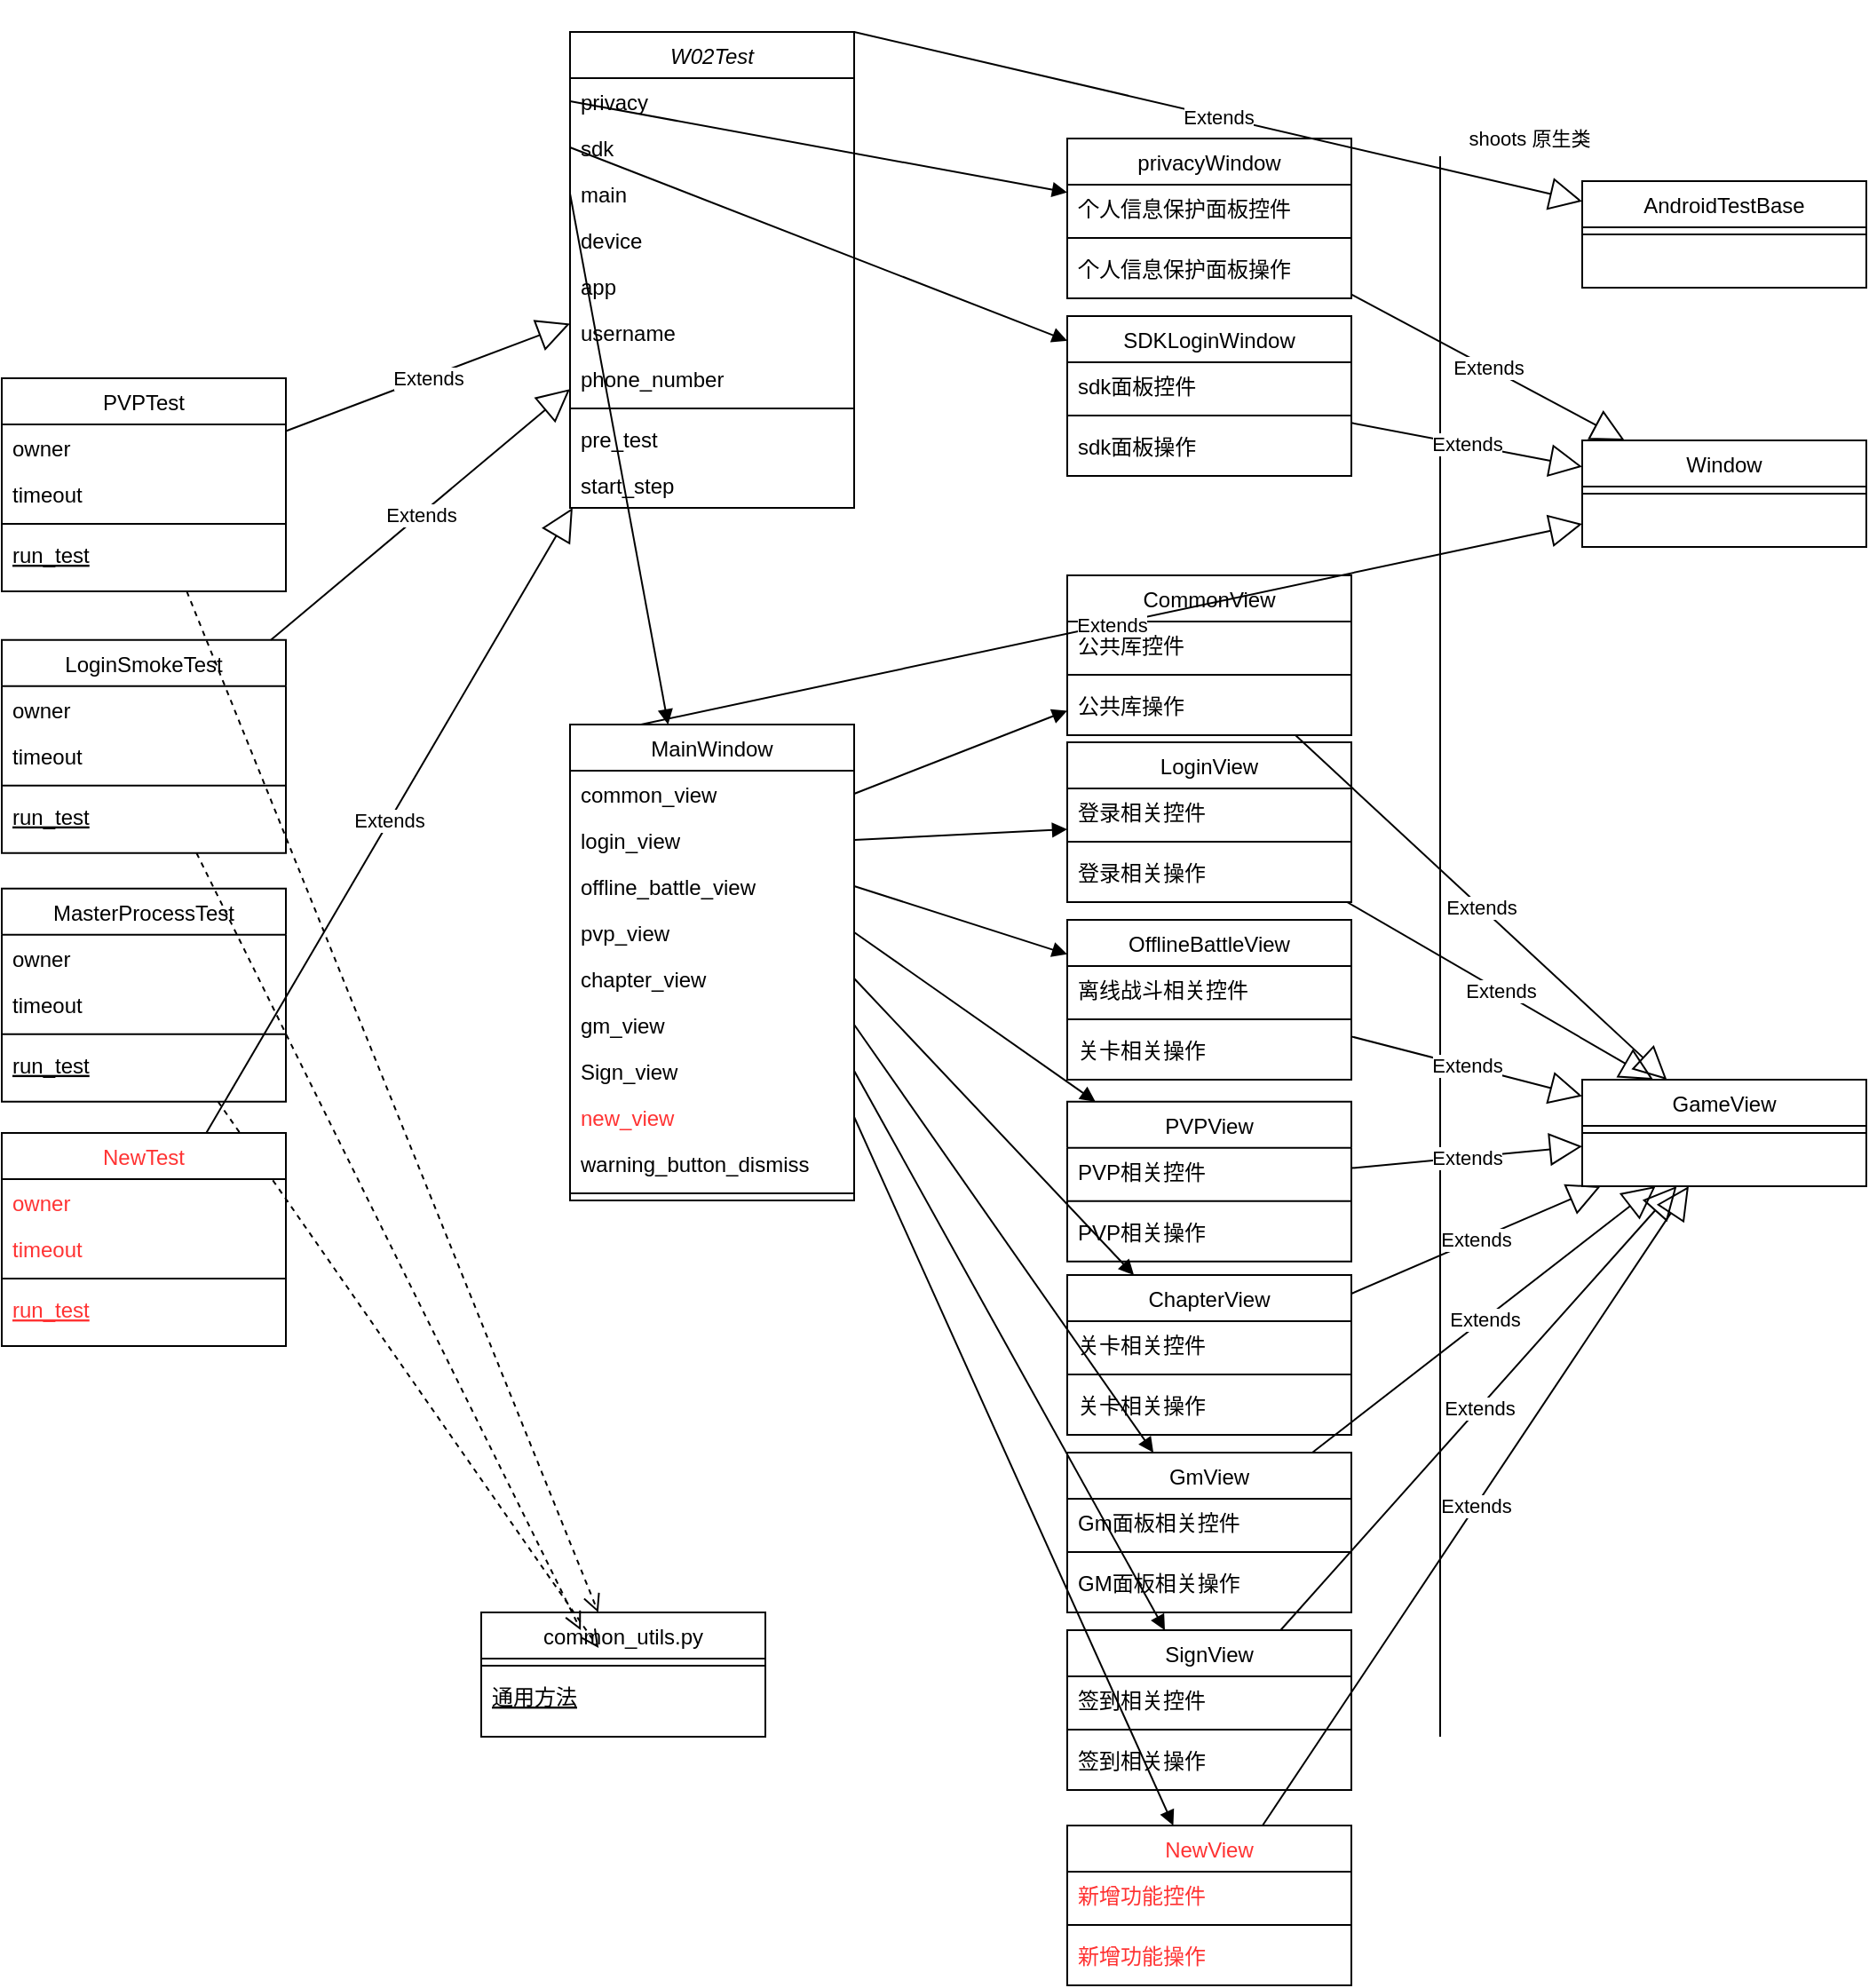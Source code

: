 <mxfile version="15.7.2" type="github">
  <diagram id="C5RBs43oDa-KdzZeNtuy" name="Page-1">
    <mxGraphModel dx="2062" dy="1154" grid="1" gridSize="10" guides="1" tooltips="1" connect="1" arrows="1" fold="1" page="1" pageScale="1" pageWidth="827" pageHeight="1169" math="0" shadow="0">
      <root>
        <mxCell id="WIyWlLk6GJQsqaUBKTNV-0" />
        <mxCell id="WIyWlLk6GJQsqaUBKTNV-1" parent="WIyWlLk6GJQsqaUBKTNV-0" />
        <mxCell id="zkfFHV4jXpPFQw0GAbJ--0" value="W02Test" style="swimlane;fontStyle=2;align=center;verticalAlign=top;childLayout=stackLayout;horizontal=1;startSize=26;horizontalStack=0;resizeParent=1;resizeLast=0;collapsible=1;marginBottom=0;rounded=0;shadow=0;strokeWidth=1;" parent="WIyWlLk6GJQsqaUBKTNV-1" vertex="1">
          <mxGeometry x="360" y="50" width="160" height="268" as="geometry">
            <mxRectangle x="230" y="140" width="160" height="26" as="alternateBounds" />
          </mxGeometry>
        </mxCell>
        <mxCell id="zkfFHV4jXpPFQw0GAbJ--1" value="privacy" style="text;align=left;verticalAlign=top;spacingLeft=4;spacingRight=4;overflow=hidden;rotatable=0;points=[[0,0.5],[1,0.5]];portConstraint=eastwest;" parent="zkfFHV4jXpPFQw0GAbJ--0" vertex="1">
          <mxGeometry y="26" width="160" height="26" as="geometry" />
        </mxCell>
        <mxCell id="zkfFHV4jXpPFQw0GAbJ--2" value="sdk" style="text;align=left;verticalAlign=top;spacingLeft=4;spacingRight=4;overflow=hidden;rotatable=0;points=[[0,0.5],[1,0.5]];portConstraint=eastwest;rounded=0;shadow=0;html=0;" parent="zkfFHV4jXpPFQw0GAbJ--0" vertex="1">
          <mxGeometry y="52" width="160" height="26" as="geometry" />
        </mxCell>
        <mxCell id="zkfFHV4jXpPFQw0GAbJ--3" value="main" style="text;align=left;verticalAlign=top;spacingLeft=4;spacingRight=4;overflow=hidden;rotatable=0;points=[[0,0.5],[1,0.5]];portConstraint=eastwest;rounded=0;shadow=0;html=0;" parent="zkfFHV4jXpPFQw0GAbJ--0" vertex="1">
          <mxGeometry y="78" width="160" height="26" as="geometry" />
        </mxCell>
        <mxCell id="FP9wu0z_1PRYk9KPwg8O-0" value="device" style="text;align=left;verticalAlign=top;spacingLeft=4;spacingRight=4;overflow=hidden;rotatable=0;points=[[0,0.5],[1,0.5]];portConstraint=eastwest;rounded=0;shadow=0;html=0;" vertex="1" parent="zkfFHV4jXpPFQw0GAbJ--0">
          <mxGeometry y="104" width="160" height="26" as="geometry" />
        </mxCell>
        <mxCell id="FP9wu0z_1PRYk9KPwg8O-1" value="app" style="text;align=left;verticalAlign=top;spacingLeft=4;spacingRight=4;overflow=hidden;rotatable=0;points=[[0,0.5],[1,0.5]];portConstraint=eastwest;rounded=0;shadow=0;html=0;" vertex="1" parent="zkfFHV4jXpPFQw0GAbJ--0">
          <mxGeometry y="130" width="160" height="26" as="geometry" />
        </mxCell>
        <mxCell id="FP9wu0z_1PRYk9KPwg8O-2" value="username" style="text;align=left;verticalAlign=top;spacingLeft=4;spacingRight=4;overflow=hidden;rotatable=0;points=[[0,0.5],[1,0.5]];portConstraint=eastwest;rounded=0;shadow=0;html=0;" vertex="1" parent="zkfFHV4jXpPFQw0GAbJ--0">
          <mxGeometry y="156" width="160" height="26" as="geometry" />
        </mxCell>
        <mxCell id="FP9wu0z_1PRYk9KPwg8O-3" value="phone_number" style="text;align=left;verticalAlign=top;spacingLeft=4;spacingRight=4;overflow=hidden;rotatable=0;points=[[0,0.5],[1,0.5]];portConstraint=eastwest;rounded=0;shadow=0;html=0;" vertex="1" parent="zkfFHV4jXpPFQw0GAbJ--0">
          <mxGeometry y="182" width="160" height="26" as="geometry" />
        </mxCell>
        <mxCell id="zkfFHV4jXpPFQw0GAbJ--4" value="" style="line;html=1;strokeWidth=1;align=left;verticalAlign=middle;spacingTop=-1;spacingLeft=3;spacingRight=3;rotatable=0;labelPosition=right;points=[];portConstraint=eastwest;" parent="zkfFHV4jXpPFQw0GAbJ--0" vertex="1">
          <mxGeometry y="208" width="160" height="8" as="geometry" />
        </mxCell>
        <mxCell id="zkfFHV4jXpPFQw0GAbJ--5" value="pre_test" style="text;align=left;verticalAlign=top;spacingLeft=4;spacingRight=4;overflow=hidden;rotatable=0;points=[[0,0.5],[1,0.5]];portConstraint=eastwest;" parent="zkfFHV4jXpPFQw0GAbJ--0" vertex="1">
          <mxGeometry y="216" width="160" height="26" as="geometry" />
        </mxCell>
        <mxCell id="FP9wu0z_1PRYk9KPwg8O-4" value="start_step" style="text;align=left;verticalAlign=top;spacingLeft=4;spacingRight=4;overflow=hidden;rotatable=0;points=[[0,0.5],[1,0.5]];portConstraint=eastwest;" vertex="1" parent="zkfFHV4jXpPFQw0GAbJ--0">
          <mxGeometry y="242" width="160" height="26" as="geometry" />
        </mxCell>
        <mxCell id="zkfFHV4jXpPFQw0GAbJ--6" value="PVPTest" style="swimlane;fontStyle=0;align=center;verticalAlign=top;childLayout=stackLayout;horizontal=1;startSize=26;horizontalStack=0;resizeParent=1;resizeLast=0;collapsible=1;marginBottom=0;rounded=0;shadow=0;strokeWidth=1;" parent="WIyWlLk6GJQsqaUBKTNV-1" vertex="1">
          <mxGeometry x="40" y="245" width="160" height="120" as="geometry">
            <mxRectangle x="130" y="380" width="160" height="26" as="alternateBounds" />
          </mxGeometry>
        </mxCell>
        <mxCell id="zkfFHV4jXpPFQw0GAbJ--7" value="owner" style="text;align=left;verticalAlign=top;spacingLeft=4;spacingRight=4;overflow=hidden;rotatable=0;points=[[0,0.5],[1,0.5]];portConstraint=eastwest;" parent="zkfFHV4jXpPFQw0GAbJ--6" vertex="1">
          <mxGeometry y="26" width="160" height="26" as="geometry" />
        </mxCell>
        <mxCell id="zkfFHV4jXpPFQw0GAbJ--8" value="timeout" style="text;align=left;verticalAlign=top;spacingLeft=4;spacingRight=4;overflow=hidden;rotatable=0;points=[[0,0.5],[1,0.5]];portConstraint=eastwest;rounded=0;shadow=0;html=0;" parent="zkfFHV4jXpPFQw0GAbJ--6" vertex="1">
          <mxGeometry y="52" width="160" height="26" as="geometry" />
        </mxCell>
        <mxCell id="zkfFHV4jXpPFQw0GAbJ--9" value="" style="line;html=1;strokeWidth=1;align=left;verticalAlign=middle;spacingTop=-1;spacingLeft=3;spacingRight=3;rotatable=0;labelPosition=right;points=[];portConstraint=eastwest;" parent="zkfFHV4jXpPFQw0GAbJ--6" vertex="1">
          <mxGeometry y="78" width="160" height="8" as="geometry" />
        </mxCell>
        <mxCell id="zkfFHV4jXpPFQw0GAbJ--10" value="run_test" style="text;align=left;verticalAlign=top;spacingLeft=4;spacingRight=4;overflow=hidden;rotatable=0;points=[[0,0.5],[1,0.5]];portConstraint=eastwest;fontStyle=4" parent="zkfFHV4jXpPFQw0GAbJ--6" vertex="1">
          <mxGeometry y="86" width="160" height="26" as="geometry" />
        </mxCell>
        <mxCell id="zkfFHV4jXpPFQw0GAbJ--17" value="MainWindow" style="swimlane;fontStyle=0;align=center;verticalAlign=top;childLayout=stackLayout;horizontal=1;startSize=26;horizontalStack=0;resizeParent=1;resizeLast=0;collapsible=1;marginBottom=0;rounded=0;shadow=0;strokeWidth=1;" parent="WIyWlLk6GJQsqaUBKTNV-1" vertex="1">
          <mxGeometry x="360" y="440" width="160" height="268" as="geometry">
            <mxRectangle x="550" y="140" width="160" height="26" as="alternateBounds" />
          </mxGeometry>
        </mxCell>
        <mxCell id="zkfFHV4jXpPFQw0GAbJ--18" value="common_view" style="text;align=left;verticalAlign=top;spacingLeft=4;spacingRight=4;overflow=hidden;rotatable=0;points=[[0,0.5],[1,0.5]];portConstraint=eastwest;" parent="zkfFHV4jXpPFQw0GAbJ--17" vertex="1">
          <mxGeometry y="26" width="160" height="26" as="geometry" />
        </mxCell>
        <mxCell id="zkfFHV4jXpPFQw0GAbJ--19" value="login_view" style="text;align=left;verticalAlign=top;spacingLeft=4;spacingRight=4;overflow=hidden;rotatable=0;points=[[0,0.5],[1,0.5]];portConstraint=eastwest;rounded=0;shadow=0;html=0;" parent="zkfFHV4jXpPFQw0GAbJ--17" vertex="1">
          <mxGeometry y="52" width="160" height="26" as="geometry" />
        </mxCell>
        <mxCell id="zkfFHV4jXpPFQw0GAbJ--20" value="offline_battle_view" style="text;align=left;verticalAlign=top;spacingLeft=4;spacingRight=4;overflow=hidden;rotatable=0;points=[[0,0.5],[1,0.5]];portConstraint=eastwest;rounded=0;shadow=0;html=0;" parent="zkfFHV4jXpPFQw0GAbJ--17" vertex="1">
          <mxGeometry y="78" width="160" height="26" as="geometry" />
        </mxCell>
        <mxCell id="zkfFHV4jXpPFQw0GAbJ--21" value="pvp_view" style="text;align=left;verticalAlign=top;spacingLeft=4;spacingRight=4;overflow=hidden;rotatable=0;points=[[0,0.5],[1,0.5]];portConstraint=eastwest;rounded=0;shadow=0;html=0;" parent="zkfFHV4jXpPFQw0GAbJ--17" vertex="1">
          <mxGeometry y="104" width="160" height="26" as="geometry" />
        </mxCell>
        <mxCell id="zkfFHV4jXpPFQw0GAbJ--22" value="chapter_view" style="text;align=left;verticalAlign=top;spacingLeft=4;spacingRight=4;overflow=hidden;rotatable=0;points=[[0,0.5],[1,0.5]];portConstraint=eastwest;rounded=0;shadow=0;html=0;" parent="zkfFHV4jXpPFQw0GAbJ--17" vertex="1">
          <mxGeometry y="130" width="160" height="26" as="geometry" />
        </mxCell>
        <mxCell id="FP9wu0z_1PRYk9KPwg8O-25" value="gm_view" style="text;align=left;verticalAlign=top;spacingLeft=4;spacingRight=4;overflow=hidden;rotatable=0;points=[[0,0.5],[1,0.5]];portConstraint=eastwest;rounded=0;shadow=0;html=0;" vertex="1" parent="zkfFHV4jXpPFQw0GAbJ--17">
          <mxGeometry y="156" width="160" height="26" as="geometry" />
        </mxCell>
        <mxCell id="FP9wu0z_1PRYk9KPwg8O-26" value="Sign_view" style="text;align=left;verticalAlign=top;spacingLeft=4;spacingRight=4;overflow=hidden;rotatable=0;points=[[0,0.5],[1,0.5]];portConstraint=eastwest;rounded=0;shadow=0;html=0;" vertex="1" parent="zkfFHV4jXpPFQw0GAbJ--17">
          <mxGeometry y="182" width="160" height="26" as="geometry" />
        </mxCell>
        <mxCell id="FP9wu0z_1PRYk9KPwg8O-162" value="new_view" style="text;align=left;verticalAlign=top;spacingLeft=4;spacingRight=4;overflow=hidden;rotatable=0;points=[[0,0.5],[1,0.5]];portConstraint=eastwest;rounded=0;shadow=0;html=0;fontColor=#FF3333;" vertex="1" parent="zkfFHV4jXpPFQw0GAbJ--17">
          <mxGeometry y="208" width="160" height="26" as="geometry" />
        </mxCell>
        <mxCell id="FP9wu0z_1PRYk9KPwg8O-27" value="warning_button_dismiss" style="text;align=left;verticalAlign=top;spacingLeft=4;spacingRight=4;overflow=hidden;rotatable=0;points=[[0,0.5],[1,0.5]];portConstraint=eastwest;rounded=0;shadow=0;html=0;" vertex="1" parent="zkfFHV4jXpPFQw0GAbJ--17">
          <mxGeometry y="234" width="160" height="26" as="geometry" />
        </mxCell>
        <mxCell id="zkfFHV4jXpPFQw0GAbJ--23" value="" style="line;html=1;strokeWidth=1;align=left;verticalAlign=middle;spacingTop=-1;spacingLeft=3;spacingRight=3;rotatable=0;labelPosition=right;points=[];portConstraint=eastwest;" parent="zkfFHV4jXpPFQw0GAbJ--17" vertex="1">
          <mxGeometry y="260" width="160" height="8" as="geometry" />
        </mxCell>
        <mxCell id="FP9wu0z_1PRYk9KPwg8O-5" value="Extends" style="endArrow=block;endSize=16;endFill=0;html=1;rounded=0;" edge="1" parent="WIyWlLk6GJQsqaUBKTNV-1" source="zkfFHV4jXpPFQw0GAbJ--6" target="zkfFHV4jXpPFQw0GAbJ--0">
          <mxGeometry width="160" relative="1" as="geometry">
            <mxPoint x="470" y="550" as="sourcePoint" />
            <mxPoint x="630" y="550" as="targetPoint" />
          </mxGeometry>
        </mxCell>
        <mxCell id="FP9wu0z_1PRYk9KPwg8O-7" value="LoginSmokeTest" style="swimlane;fontStyle=0;align=center;verticalAlign=top;childLayout=stackLayout;horizontal=1;startSize=26;horizontalStack=0;resizeParent=1;resizeLast=0;collapsible=1;marginBottom=0;rounded=0;shadow=0;strokeWidth=1;" vertex="1" parent="WIyWlLk6GJQsqaUBKTNV-1">
          <mxGeometry x="40" y="392.35" width="160" height="120" as="geometry">
            <mxRectangle x="130" y="380" width="160" height="26" as="alternateBounds" />
          </mxGeometry>
        </mxCell>
        <mxCell id="FP9wu0z_1PRYk9KPwg8O-8" value="owner" style="text;align=left;verticalAlign=top;spacingLeft=4;spacingRight=4;overflow=hidden;rotatable=0;points=[[0,0.5],[1,0.5]];portConstraint=eastwest;" vertex="1" parent="FP9wu0z_1PRYk9KPwg8O-7">
          <mxGeometry y="26" width="160" height="26" as="geometry" />
        </mxCell>
        <mxCell id="FP9wu0z_1PRYk9KPwg8O-9" value="timeout" style="text;align=left;verticalAlign=top;spacingLeft=4;spacingRight=4;overflow=hidden;rotatable=0;points=[[0,0.5],[1,0.5]];portConstraint=eastwest;rounded=0;shadow=0;html=0;" vertex="1" parent="FP9wu0z_1PRYk9KPwg8O-7">
          <mxGeometry y="52" width="160" height="26" as="geometry" />
        </mxCell>
        <mxCell id="FP9wu0z_1PRYk9KPwg8O-10" value="" style="line;html=1;strokeWidth=1;align=left;verticalAlign=middle;spacingTop=-1;spacingLeft=3;spacingRight=3;rotatable=0;labelPosition=right;points=[];portConstraint=eastwest;" vertex="1" parent="FP9wu0z_1PRYk9KPwg8O-7">
          <mxGeometry y="78" width="160" height="8" as="geometry" />
        </mxCell>
        <mxCell id="FP9wu0z_1PRYk9KPwg8O-11" value="run_test" style="text;align=left;verticalAlign=top;spacingLeft=4;spacingRight=4;overflow=hidden;rotatable=0;points=[[0,0.5],[1,0.5]];portConstraint=eastwest;fontStyle=4" vertex="1" parent="FP9wu0z_1PRYk9KPwg8O-7">
          <mxGeometry y="86" width="160" height="26" as="geometry" />
        </mxCell>
        <mxCell id="FP9wu0z_1PRYk9KPwg8O-12" value="Extends" style="endArrow=block;endSize=16;endFill=0;html=1;rounded=0;" edge="1" parent="WIyWlLk6GJQsqaUBKTNV-1" source="FP9wu0z_1PRYk9KPwg8O-7" target="zkfFHV4jXpPFQw0GAbJ--0">
          <mxGeometry width="160" relative="1" as="geometry">
            <mxPoint x="470" y="697.35" as="sourcePoint" />
            <mxPoint x="360" y="489.995" as="targetPoint" />
          </mxGeometry>
        </mxCell>
        <mxCell id="FP9wu0z_1PRYk9KPwg8O-13" value="MasterProcessTest" style="swimlane;fontStyle=0;align=center;verticalAlign=top;childLayout=stackLayout;horizontal=1;startSize=26;horizontalStack=0;resizeParent=1;resizeLast=0;collapsible=1;marginBottom=0;rounded=0;shadow=0;strokeWidth=1;" vertex="1" parent="WIyWlLk6GJQsqaUBKTNV-1">
          <mxGeometry x="40" y="532.35" width="160" height="120" as="geometry">
            <mxRectangle x="130" y="380" width="160" height="26" as="alternateBounds" />
          </mxGeometry>
        </mxCell>
        <mxCell id="FP9wu0z_1PRYk9KPwg8O-14" value="owner" style="text;align=left;verticalAlign=top;spacingLeft=4;spacingRight=4;overflow=hidden;rotatable=0;points=[[0,0.5],[1,0.5]];portConstraint=eastwest;" vertex="1" parent="FP9wu0z_1PRYk9KPwg8O-13">
          <mxGeometry y="26" width="160" height="26" as="geometry" />
        </mxCell>
        <mxCell id="FP9wu0z_1PRYk9KPwg8O-15" value="timeout" style="text;align=left;verticalAlign=top;spacingLeft=4;spacingRight=4;overflow=hidden;rotatable=0;points=[[0,0.5],[1,0.5]];portConstraint=eastwest;rounded=0;shadow=0;html=0;" vertex="1" parent="FP9wu0z_1PRYk9KPwg8O-13">
          <mxGeometry y="52" width="160" height="26" as="geometry" />
        </mxCell>
        <mxCell id="FP9wu0z_1PRYk9KPwg8O-16" value="" style="line;html=1;strokeWidth=1;align=left;verticalAlign=middle;spacingTop=-1;spacingLeft=3;spacingRight=3;rotatable=0;labelPosition=right;points=[];portConstraint=eastwest;" vertex="1" parent="FP9wu0z_1PRYk9KPwg8O-13">
          <mxGeometry y="78" width="160" height="8" as="geometry" />
        </mxCell>
        <mxCell id="FP9wu0z_1PRYk9KPwg8O-17" value="run_test" style="text;align=left;verticalAlign=top;spacingLeft=4;spacingRight=4;overflow=hidden;rotatable=0;points=[[0,0.5],[1,0.5]];portConstraint=eastwest;fontStyle=4" vertex="1" parent="FP9wu0z_1PRYk9KPwg8O-13">
          <mxGeometry y="86" width="160" height="26" as="geometry" />
        </mxCell>
        <mxCell id="FP9wu0z_1PRYk9KPwg8O-18" value="Extends" style="endArrow=block;endSize=16;endFill=0;html=1;rounded=0;" edge="1" parent="WIyWlLk6GJQsqaUBKTNV-1" source="FP9wu0z_1PRYk9KPwg8O-164" target="zkfFHV4jXpPFQw0GAbJ--0">
          <mxGeometry width="160" relative="1" as="geometry">
            <mxPoint x="470" y="837.35" as="sourcePoint" />
            <mxPoint x="360" y="629.995" as="targetPoint" />
          </mxGeometry>
        </mxCell>
        <mxCell id="FP9wu0z_1PRYk9KPwg8O-19" value="common_utils.py" style="swimlane;fontStyle=0;align=center;verticalAlign=top;childLayout=stackLayout;horizontal=1;startSize=26;horizontalStack=0;resizeParent=1;resizeLast=0;collapsible=1;marginBottom=0;rounded=0;shadow=0;strokeWidth=1;" vertex="1" parent="WIyWlLk6GJQsqaUBKTNV-1">
          <mxGeometry x="310" y="940" width="160" height="70" as="geometry">
            <mxRectangle x="130" y="380" width="160" height="26" as="alternateBounds" />
          </mxGeometry>
        </mxCell>
        <mxCell id="FP9wu0z_1PRYk9KPwg8O-22" value="" style="line;html=1;strokeWidth=1;align=left;verticalAlign=middle;spacingTop=-1;spacingLeft=3;spacingRight=3;rotatable=0;labelPosition=right;points=[];portConstraint=eastwest;" vertex="1" parent="FP9wu0z_1PRYk9KPwg8O-19">
          <mxGeometry y="26" width="160" height="8" as="geometry" />
        </mxCell>
        <mxCell id="FP9wu0z_1PRYk9KPwg8O-23" value="通用方法" style="text;align=left;verticalAlign=top;spacingLeft=4;spacingRight=4;overflow=hidden;rotatable=0;points=[[0,0.5],[1,0.5]];portConstraint=eastwest;fontStyle=4" vertex="1" parent="FP9wu0z_1PRYk9KPwg8O-19">
          <mxGeometry y="34" width="160" height="26" as="geometry" />
        </mxCell>
        <mxCell id="FP9wu0z_1PRYk9KPwg8O-24" value="" style="html=1;verticalAlign=bottom;endArrow=open;dashed=1;endSize=8;rounded=0;" edge="1" parent="WIyWlLk6GJQsqaUBKTNV-1" source="zkfFHV4jXpPFQw0GAbJ--6" target="FP9wu0z_1PRYk9KPwg8O-19">
          <mxGeometry relative="1" as="geometry">
            <mxPoint x="590" y="550" as="sourcePoint" />
            <mxPoint x="510" y="550" as="targetPoint" />
          </mxGeometry>
        </mxCell>
        <mxCell id="FP9wu0z_1PRYk9KPwg8O-62" value="privacyWindow" style="swimlane;fontStyle=0;align=center;verticalAlign=top;childLayout=stackLayout;horizontal=1;startSize=26;horizontalStack=0;resizeParent=1;resizeLast=0;collapsible=1;marginBottom=0;rounded=0;shadow=0;strokeWidth=1;" vertex="1" parent="WIyWlLk6GJQsqaUBKTNV-1">
          <mxGeometry x="640" y="110" width="160" height="90" as="geometry">
            <mxRectangle x="550" y="140" width="160" height="26" as="alternateBounds" />
          </mxGeometry>
        </mxCell>
        <mxCell id="FP9wu0z_1PRYk9KPwg8O-63" value="个人信息保护面板控件" style="text;align=left;verticalAlign=top;spacingLeft=4;spacingRight=4;overflow=hidden;rotatable=0;points=[[0,0.5],[1,0.5]];portConstraint=eastwest;" vertex="1" parent="FP9wu0z_1PRYk9KPwg8O-62">
          <mxGeometry y="26" width="160" height="26" as="geometry" />
        </mxCell>
        <mxCell id="FP9wu0z_1PRYk9KPwg8O-71" value="" style="line;html=1;strokeWidth=1;align=left;verticalAlign=middle;spacingTop=-1;spacingLeft=3;spacingRight=3;rotatable=0;labelPosition=right;points=[];portConstraint=eastwest;" vertex="1" parent="FP9wu0z_1PRYk9KPwg8O-62">
          <mxGeometry y="52" width="160" height="8" as="geometry" />
        </mxCell>
        <mxCell id="FP9wu0z_1PRYk9KPwg8O-72" value="个人信息保护面板操作" style="text;align=left;verticalAlign=top;spacingLeft=4;spacingRight=4;overflow=hidden;rotatable=0;points=[[0,0.5],[1,0.5]];portConstraint=eastwest;" vertex="1" parent="FP9wu0z_1PRYk9KPwg8O-62">
          <mxGeometry y="60" width="160" height="26" as="geometry" />
        </mxCell>
        <mxCell id="FP9wu0z_1PRYk9KPwg8O-90" value="" style="html=1;verticalAlign=bottom;endArrow=block;rounded=0;exitX=0;exitY=0.5;exitDx=0;exitDy=0;startArrow=none;" edge="1" parent="WIyWlLk6GJQsqaUBKTNV-1" source="zkfFHV4jXpPFQw0GAbJ--1" target="FP9wu0z_1PRYk9KPwg8O-62">
          <mxGeometry width="80" relative="1" as="geometry">
            <mxPoint x="370" y="530" as="sourcePoint" />
            <mxPoint x="450" y="530" as="targetPoint" />
          </mxGeometry>
        </mxCell>
        <mxCell id="FP9wu0z_1PRYk9KPwg8O-91" value="" style="html=1;verticalAlign=bottom;endArrow=block;rounded=0;exitX=0;exitY=0.5;exitDx=0;exitDy=0;" edge="1" parent="WIyWlLk6GJQsqaUBKTNV-1" source="zkfFHV4jXpPFQw0GAbJ--3" target="zkfFHV4jXpPFQw0GAbJ--17">
          <mxGeometry width="80" relative="1" as="geometry">
            <mxPoint x="370" y="224.8" as="sourcePoint" />
            <mxPoint x="890" y="230.0" as="targetPoint" />
          </mxGeometry>
        </mxCell>
        <mxCell id="FP9wu0z_1PRYk9KPwg8O-92" value="" style="html=1;verticalAlign=bottom;endArrow=block;rounded=0;exitX=0;exitY=0.5;exitDx=0;exitDy=0;" edge="1" parent="WIyWlLk6GJQsqaUBKTNV-1" source="zkfFHV4jXpPFQw0GAbJ--2" target="FP9wu0z_1PRYk9KPwg8O-86">
          <mxGeometry width="80" relative="1" as="geometry">
            <mxPoint x="240" y="179" as="sourcePoint" />
            <mxPoint x="760" y="184.2" as="targetPoint" />
          </mxGeometry>
        </mxCell>
        <mxCell id="FP9wu0z_1PRYk9KPwg8O-86" value="SDKLoginWindow" style="swimlane;fontStyle=0;align=center;verticalAlign=top;childLayout=stackLayout;horizontal=1;startSize=26;horizontalStack=0;resizeParent=1;resizeLast=0;collapsible=1;marginBottom=0;rounded=0;shadow=0;strokeWidth=1;" vertex="1" parent="WIyWlLk6GJQsqaUBKTNV-1">
          <mxGeometry x="640" y="210" width="160" height="90" as="geometry">
            <mxRectangle x="550" y="140" width="160" height="26" as="alternateBounds" />
          </mxGeometry>
        </mxCell>
        <mxCell id="FP9wu0z_1PRYk9KPwg8O-87" value="sdk面板控件" style="text;align=left;verticalAlign=top;spacingLeft=4;spacingRight=4;overflow=hidden;rotatable=0;points=[[0,0.5],[1,0.5]];portConstraint=eastwest;" vertex="1" parent="FP9wu0z_1PRYk9KPwg8O-86">
          <mxGeometry y="26" width="160" height="26" as="geometry" />
        </mxCell>
        <mxCell id="FP9wu0z_1PRYk9KPwg8O-88" value="" style="line;html=1;strokeWidth=1;align=left;verticalAlign=middle;spacingTop=-1;spacingLeft=3;spacingRight=3;rotatable=0;labelPosition=right;points=[];portConstraint=eastwest;" vertex="1" parent="FP9wu0z_1PRYk9KPwg8O-86">
          <mxGeometry y="52" width="160" height="8" as="geometry" />
        </mxCell>
        <mxCell id="FP9wu0z_1PRYk9KPwg8O-89" value="sdk面板操作" style="text;align=left;verticalAlign=top;spacingLeft=4;spacingRight=4;overflow=hidden;rotatable=0;points=[[0,0.5],[1,0.5]];portConstraint=eastwest;" vertex="1" parent="FP9wu0z_1PRYk9KPwg8O-86">
          <mxGeometry y="60" width="160" height="26" as="geometry" />
        </mxCell>
        <mxCell id="FP9wu0z_1PRYk9KPwg8O-96" value="ChapterView" style="swimlane;fontStyle=0;align=center;verticalAlign=top;childLayout=stackLayout;horizontal=1;startSize=26;horizontalStack=0;resizeParent=1;resizeLast=0;collapsible=1;marginBottom=0;rounded=0;shadow=0;strokeWidth=1;" vertex="1" parent="WIyWlLk6GJQsqaUBKTNV-1">
          <mxGeometry x="640" y="750" width="160" height="90" as="geometry">
            <mxRectangle x="550" y="140" width="160" height="26" as="alternateBounds" />
          </mxGeometry>
        </mxCell>
        <mxCell id="FP9wu0z_1PRYk9KPwg8O-97" value="关卡相关控件" style="text;align=left;verticalAlign=top;spacingLeft=4;spacingRight=4;overflow=hidden;rotatable=0;points=[[0,0.5],[1,0.5]];portConstraint=eastwest;" vertex="1" parent="FP9wu0z_1PRYk9KPwg8O-96">
          <mxGeometry y="26" width="160" height="26" as="geometry" />
        </mxCell>
        <mxCell id="FP9wu0z_1PRYk9KPwg8O-98" value="" style="line;html=1;strokeWidth=1;align=left;verticalAlign=middle;spacingTop=-1;spacingLeft=3;spacingRight=3;rotatable=0;labelPosition=right;points=[];portConstraint=eastwest;" vertex="1" parent="FP9wu0z_1PRYk9KPwg8O-96">
          <mxGeometry y="52" width="160" height="8" as="geometry" />
        </mxCell>
        <mxCell id="FP9wu0z_1PRYk9KPwg8O-99" value="关卡相关操作" style="text;align=left;verticalAlign=top;spacingLeft=4;spacingRight=4;overflow=hidden;rotatable=0;points=[[0,0.5],[1,0.5]];portConstraint=eastwest;" vertex="1" parent="FP9wu0z_1PRYk9KPwg8O-96">
          <mxGeometry y="60" width="160" height="26" as="geometry" />
        </mxCell>
        <mxCell id="FP9wu0z_1PRYk9KPwg8O-100" value="GmView" style="swimlane;fontStyle=0;align=center;verticalAlign=top;childLayout=stackLayout;horizontal=1;startSize=26;horizontalStack=0;resizeParent=1;resizeLast=0;collapsible=1;marginBottom=0;rounded=0;shadow=0;strokeWidth=1;" vertex="1" parent="WIyWlLk6GJQsqaUBKTNV-1">
          <mxGeometry x="640" y="850" width="160" height="90" as="geometry">
            <mxRectangle x="550" y="140" width="160" height="26" as="alternateBounds" />
          </mxGeometry>
        </mxCell>
        <mxCell id="FP9wu0z_1PRYk9KPwg8O-101" value="Gm面板相关控件" style="text;align=left;verticalAlign=top;spacingLeft=4;spacingRight=4;overflow=hidden;rotatable=0;points=[[0,0.5],[1,0.5]];portConstraint=eastwest;" vertex="1" parent="FP9wu0z_1PRYk9KPwg8O-100">
          <mxGeometry y="26" width="160" height="26" as="geometry" />
        </mxCell>
        <mxCell id="FP9wu0z_1PRYk9KPwg8O-102" value="" style="line;html=1;strokeWidth=1;align=left;verticalAlign=middle;spacingTop=-1;spacingLeft=3;spacingRight=3;rotatable=0;labelPosition=right;points=[];portConstraint=eastwest;" vertex="1" parent="FP9wu0z_1PRYk9KPwg8O-100">
          <mxGeometry y="52" width="160" height="8" as="geometry" />
        </mxCell>
        <mxCell id="FP9wu0z_1PRYk9KPwg8O-103" value="GM面板相关操作" style="text;align=left;verticalAlign=top;spacingLeft=4;spacingRight=4;overflow=hidden;rotatable=0;points=[[0,0.5],[1,0.5]];portConstraint=eastwest;" vertex="1" parent="FP9wu0z_1PRYk9KPwg8O-100">
          <mxGeometry y="60" width="160" height="26" as="geometry" />
        </mxCell>
        <mxCell id="FP9wu0z_1PRYk9KPwg8O-104" value="LoginView" style="swimlane;fontStyle=0;align=center;verticalAlign=top;childLayout=stackLayout;horizontal=1;startSize=26;horizontalStack=0;resizeParent=1;resizeLast=0;collapsible=1;marginBottom=0;rounded=0;shadow=0;strokeWidth=1;" vertex="1" parent="WIyWlLk6GJQsqaUBKTNV-1">
          <mxGeometry x="640" y="450" width="160" height="90" as="geometry">
            <mxRectangle x="550" y="140" width="160" height="26" as="alternateBounds" />
          </mxGeometry>
        </mxCell>
        <mxCell id="FP9wu0z_1PRYk9KPwg8O-105" value="登录相关控件" style="text;align=left;verticalAlign=top;spacingLeft=4;spacingRight=4;overflow=hidden;rotatable=0;points=[[0,0.5],[1,0.5]];portConstraint=eastwest;" vertex="1" parent="FP9wu0z_1PRYk9KPwg8O-104">
          <mxGeometry y="26" width="160" height="26" as="geometry" />
        </mxCell>
        <mxCell id="FP9wu0z_1PRYk9KPwg8O-106" value="" style="line;html=1;strokeWidth=1;align=left;verticalAlign=middle;spacingTop=-1;spacingLeft=3;spacingRight=3;rotatable=0;labelPosition=right;points=[];portConstraint=eastwest;" vertex="1" parent="FP9wu0z_1PRYk9KPwg8O-104">
          <mxGeometry y="52" width="160" height="8" as="geometry" />
        </mxCell>
        <mxCell id="FP9wu0z_1PRYk9KPwg8O-107" value="登录相关操作" style="text;align=left;verticalAlign=top;spacingLeft=4;spacingRight=4;overflow=hidden;rotatable=0;points=[[0,0.5],[1,0.5]];portConstraint=eastwest;" vertex="1" parent="FP9wu0z_1PRYk9KPwg8O-104">
          <mxGeometry y="60" width="160" height="26" as="geometry" />
        </mxCell>
        <mxCell id="FP9wu0z_1PRYk9KPwg8O-108" value="OfflineBattleView" style="swimlane;fontStyle=0;align=center;verticalAlign=top;childLayout=stackLayout;horizontal=1;startSize=26;horizontalStack=0;resizeParent=1;resizeLast=0;collapsible=1;marginBottom=0;rounded=0;shadow=0;strokeWidth=1;" vertex="1" parent="WIyWlLk6GJQsqaUBKTNV-1">
          <mxGeometry x="640" y="550" width="160" height="90" as="geometry">
            <mxRectangle x="550" y="140" width="160" height="26" as="alternateBounds" />
          </mxGeometry>
        </mxCell>
        <mxCell id="FP9wu0z_1PRYk9KPwg8O-109" value="离线战斗相关控件" style="text;align=left;verticalAlign=top;spacingLeft=4;spacingRight=4;overflow=hidden;rotatable=0;points=[[0,0.5],[1,0.5]];portConstraint=eastwest;" vertex="1" parent="FP9wu0z_1PRYk9KPwg8O-108">
          <mxGeometry y="26" width="160" height="26" as="geometry" />
        </mxCell>
        <mxCell id="FP9wu0z_1PRYk9KPwg8O-110" value="" style="line;html=1;strokeWidth=1;align=left;verticalAlign=middle;spacingTop=-1;spacingLeft=3;spacingRight=3;rotatable=0;labelPosition=right;points=[];portConstraint=eastwest;" vertex="1" parent="FP9wu0z_1PRYk9KPwg8O-108">
          <mxGeometry y="52" width="160" height="8" as="geometry" />
        </mxCell>
        <mxCell id="FP9wu0z_1PRYk9KPwg8O-111" value="关卡相关操作" style="text;align=left;verticalAlign=top;spacingLeft=4;spacingRight=4;overflow=hidden;rotatable=0;points=[[0,0.5],[1,0.5]];portConstraint=eastwest;" vertex="1" parent="FP9wu0z_1PRYk9KPwg8O-108">
          <mxGeometry y="60" width="160" height="26" as="geometry" />
        </mxCell>
        <mxCell id="FP9wu0z_1PRYk9KPwg8O-112" value="PVPView" style="swimlane;fontStyle=0;align=center;verticalAlign=top;childLayout=stackLayout;horizontal=1;startSize=26;horizontalStack=0;resizeParent=1;resizeLast=0;collapsible=1;marginBottom=0;rounded=0;shadow=0;strokeWidth=1;" vertex="1" parent="WIyWlLk6GJQsqaUBKTNV-1">
          <mxGeometry x="640" y="652.35" width="160" height="90" as="geometry">
            <mxRectangle x="550" y="140" width="160" height="26" as="alternateBounds" />
          </mxGeometry>
        </mxCell>
        <mxCell id="FP9wu0z_1PRYk9KPwg8O-113" value="PVP相关控件" style="text;align=left;verticalAlign=top;spacingLeft=4;spacingRight=4;overflow=hidden;rotatable=0;points=[[0,0.5],[1,0.5]];portConstraint=eastwest;" vertex="1" parent="FP9wu0z_1PRYk9KPwg8O-112">
          <mxGeometry y="26" width="160" height="26" as="geometry" />
        </mxCell>
        <mxCell id="FP9wu0z_1PRYk9KPwg8O-114" value="" style="line;html=1;strokeWidth=1;align=left;verticalAlign=middle;spacingTop=-1;spacingLeft=3;spacingRight=3;rotatable=0;labelPosition=right;points=[];portConstraint=eastwest;" vertex="1" parent="FP9wu0z_1PRYk9KPwg8O-112">
          <mxGeometry y="52" width="160" height="8" as="geometry" />
        </mxCell>
        <mxCell id="FP9wu0z_1PRYk9KPwg8O-115" value="PVP相关操作" style="text;align=left;verticalAlign=top;spacingLeft=4;spacingRight=4;overflow=hidden;rotatable=0;points=[[0,0.5],[1,0.5]];portConstraint=eastwest;" vertex="1" parent="FP9wu0z_1PRYk9KPwg8O-112">
          <mxGeometry y="60" width="160" height="26" as="geometry" />
        </mxCell>
        <mxCell id="FP9wu0z_1PRYk9KPwg8O-116" value="SignView" style="swimlane;fontStyle=0;align=center;verticalAlign=top;childLayout=stackLayout;horizontal=1;startSize=26;horizontalStack=0;resizeParent=1;resizeLast=0;collapsible=1;marginBottom=0;rounded=0;shadow=0;strokeWidth=1;" vertex="1" parent="WIyWlLk6GJQsqaUBKTNV-1">
          <mxGeometry x="640" y="950" width="160" height="90" as="geometry">
            <mxRectangle x="550" y="140" width="160" height="26" as="alternateBounds" />
          </mxGeometry>
        </mxCell>
        <mxCell id="FP9wu0z_1PRYk9KPwg8O-117" value="签到相关控件" style="text;align=left;verticalAlign=top;spacingLeft=4;spacingRight=4;overflow=hidden;rotatable=0;points=[[0,0.5],[1,0.5]];portConstraint=eastwest;" vertex="1" parent="FP9wu0z_1PRYk9KPwg8O-116">
          <mxGeometry y="26" width="160" height="26" as="geometry" />
        </mxCell>
        <mxCell id="FP9wu0z_1PRYk9KPwg8O-118" value="" style="line;html=1;strokeWidth=1;align=left;verticalAlign=middle;spacingTop=-1;spacingLeft=3;spacingRight=3;rotatable=0;labelPosition=right;points=[];portConstraint=eastwest;" vertex="1" parent="FP9wu0z_1PRYk9KPwg8O-116">
          <mxGeometry y="52" width="160" height="8" as="geometry" />
        </mxCell>
        <mxCell id="FP9wu0z_1PRYk9KPwg8O-119" value="签到相关操作" style="text;align=left;verticalAlign=top;spacingLeft=4;spacingRight=4;overflow=hidden;rotatable=0;points=[[0,0.5],[1,0.5]];portConstraint=eastwest;" vertex="1" parent="FP9wu0z_1PRYk9KPwg8O-116">
          <mxGeometry y="60" width="160" height="26" as="geometry" />
        </mxCell>
        <mxCell id="FP9wu0z_1PRYk9KPwg8O-120" value="CommonView" style="swimlane;fontStyle=0;align=center;verticalAlign=top;childLayout=stackLayout;horizontal=1;startSize=26;horizontalStack=0;resizeParent=1;resizeLast=0;collapsible=1;marginBottom=0;rounded=0;shadow=0;strokeWidth=1;" vertex="1" parent="WIyWlLk6GJQsqaUBKTNV-1">
          <mxGeometry x="640" y="356" width="160" height="90" as="geometry">
            <mxRectangle x="550" y="140" width="160" height="26" as="alternateBounds" />
          </mxGeometry>
        </mxCell>
        <mxCell id="FP9wu0z_1PRYk9KPwg8O-121" value="公共库控件" style="text;align=left;verticalAlign=top;spacingLeft=4;spacingRight=4;overflow=hidden;rotatable=0;points=[[0,0.5],[1,0.5]];portConstraint=eastwest;" vertex="1" parent="FP9wu0z_1PRYk9KPwg8O-120">
          <mxGeometry y="26" width="160" height="26" as="geometry" />
        </mxCell>
        <mxCell id="FP9wu0z_1PRYk9KPwg8O-122" value="" style="line;html=1;strokeWidth=1;align=left;verticalAlign=middle;spacingTop=-1;spacingLeft=3;spacingRight=3;rotatable=0;labelPosition=right;points=[];portConstraint=eastwest;" vertex="1" parent="FP9wu0z_1PRYk9KPwg8O-120">
          <mxGeometry y="52" width="160" height="8" as="geometry" />
        </mxCell>
        <mxCell id="FP9wu0z_1PRYk9KPwg8O-123" value="公共库操作" style="text;align=left;verticalAlign=top;spacingLeft=4;spacingRight=4;overflow=hidden;rotatable=0;points=[[0,0.5],[1,0.5]];portConstraint=eastwest;" vertex="1" parent="FP9wu0z_1PRYk9KPwg8O-120">
          <mxGeometry y="60" width="160" height="26" as="geometry" />
        </mxCell>
        <mxCell id="FP9wu0z_1PRYk9KPwg8O-124" value="" style="html=1;verticalAlign=bottom;endArrow=block;rounded=0;exitX=1;exitY=0.5;exitDx=0;exitDy=0;" edge="1" parent="WIyWlLk6GJQsqaUBKTNV-1" source="zkfFHV4jXpPFQw0GAbJ--18" target="FP9wu0z_1PRYk9KPwg8O-120">
          <mxGeometry width="80" relative="1" as="geometry">
            <mxPoint x="230" y="195" as="sourcePoint" />
            <mxPoint x="760" y="247.131" as="targetPoint" />
          </mxGeometry>
        </mxCell>
        <mxCell id="FP9wu0z_1PRYk9KPwg8O-125" value="" style="html=1;verticalAlign=bottom;endArrow=block;rounded=0;exitX=1;exitY=0.5;exitDx=0;exitDy=0;" edge="1" parent="WIyWlLk6GJQsqaUBKTNV-1" source="zkfFHV4jXpPFQw0GAbJ--19" target="FP9wu0z_1PRYk9KPwg8O-104">
          <mxGeometry width="80" relative="1" as="geometry">
            <mxPoint x="424" y="289" as="sourcePoint" />
            <mxPoint x="285.538" y="690" as="targetPoint" />
          </mxGeometry>
        </mxCell>
        <mxCell id="FP9wu0z_1PRYk9KPwg8O-126" value="" style="html=1;verticalAlign=bottom;endArrow=block;rounded=0;exitX=1;exitY=0.5;exitDx=0;exitDy=0;" edge="1" parent="WIyWlLk6GJQsqaUBKTNV-1" source="zkfFHV4jXpPFQw0GAbJ--20" target="FP9wu0z_1PRYk9KPwg8O-108">
          <mxGeometry width="80" relative="1" as="geometry">
            <mxPoint x="434" y="299" as="sourcePoint" />
            <mxPoint x="295.538" y="700" as="targetPoint" />
          </mxGeometry>
        </mxCell>
        <mxCell id="FP9wu0z_1PRYk9KPwg8O-127" value="" style="html=1;verticalAlign=bottom;endArrow=block;rounded=0;exitX=1;exitY=0.5;exitDx=0;exitDy=0;" edge="1" parent="WIyWlLk6GJQsqaUBKTNV-1" source="zkfFHV4jXpPFQw0GAbJ--21" target="FP9wu0z_1PRYk9KPwg8O-112">
          <mxGeometry width="80" relative="1" as="geometry">
            <mxPoint x="444" y="309" as="sourcePoint" />
            <mxPoint x="305.538" y="710" as="targetPoint" />
          </mxGeometry>
        </mxCell>
        <mxCell id="FP9wu0z_1PRYk9KPwg8O-128" value="" style="html=1;verticalAlign=bottom;endArrow=block;rounded=0;exitX=1;exitY=0.5;exitDx=0;exitDy=0;" edge="1" parent="WIyWlLk6GJQsqaUBKTNV-1" source="zkfFHV4jXpPFQw0GAbJ--22" target="FP9wu0z_1PRYk9KPwg8O-96">
          <mxGeometry width="80" relative="1" as="geometry">
            <mxPoint x="454" y="319" as="sourcePoint" />
            <mxPoint x="315.538" y="720" as="targetPoint" />
          </mxGeometry>
        </mxCell>
        <mxCell id="FP9wu0z_1PRYk9KPwg8O-129" value="" style="html=1;verticalAlign=bottom;endArrow=block;rounded=0;exitX=1;exitY=0.5;exitDx=0;exitDy=0;" edge="1" parent="WIyWlLk6GJQsqaUBKTNV-1" source="FP9wu0z_1PRYk9KPwg8O-25" target="FP9wu0z_1PRYk9KPwg8O-100">
          <mxGeometry width="80" relative="1" as="geometry">
            <mxPoint x="390" y="573" as="sourcePoint" />
            <mxPoint x="640" y="606.598" as="targetPoint" />
          </mxGeometry>
        </mxCell>
        <mxCell id="FP9wu0z_1PRYk9KPwg8O-130" value="" style="html=1;verticalAlign=bottom;endArrow=block;rounded=0;exitX=1;exitY=0.5;exitDx=0;exitDy=0;" edge="1" parent="WIyWlLk6GJQsqaUBKTNV-1" source="FP9wu0z_1PRYk9KPwg8O-26" target="FP9wu0z_1PRYk9KPwg8O-116">
          <mxGeometry width="80" relative="1" as="geometry">
            <mxPoint x="269" y="727.35" as="sourcePoint" />
            <mxPoint x="559" y="988.35" as="targetPoint" />
          </mxGeometry>
        </mxCell>
        <mxCell id="FP9wu0z_1PRYk9KPwg8O-131" value="" style="html=1;verticalAlign=bottom;endArrow=open;dashed=1;endSize=8;rounded=0;" edge="1" parent="WIyWlLk6GJQsqaUBKTNV-1" source="FP9wu0z_1PRYk9KPwg8O-7">
          <mxGeometry relative="1" as="geometry">
            <mxPoint x="173.913" y="610" as="sourcePoint" />
            <mxPoint x="366.087" y="950" as="targetPoint" />
          </mxGeometry>
        </mxCell>
        <mxCell id="FP9wu0z_1PRYk9KPwg8O-132" value="" style="html=1;verticalAlign=bottom;endArrow=open;dashed=1;endSize=8;rounded=0;" edge="1" parent="WIyWlLk6GJQsqaUBKTNV-1" source="FP9wu0z_1PRYk9KPwg8O-13">
          <mxGeometry relative="1" as="geometry">
            <mxPoint x="183.913" y="620" as="sourcePoint" />
            <mxPoint x="376.087" y="960" as="targetPoint" />
          </mxGeometry>
        </mxCell>
        <mxCell id="FP9wu0z_1PRYk9KPwg8O-133" value="AndroidTestBase" style="swimlane;fontStyle=0;align=center;verticalAlign=top;childLayout=stackLayout;horizontal=1;startSize=26;horizontalStack=0;resizeParent=1;resizeLast=0;collapsible=1;marginBottom=0;rounded=0;shadow=0;strokeWidth=1;" vertex="1" parent="WIyWlLk6GJQsqaUBKTNV-1">
          <mxGeometry x="930" y="134" width="160" height="60" as="geometry">
            <mxRectangle x="550" y="140" width="160" height="26" as="alternateBounds" />
          </mxGeometry>
        </mxCell>
        <mxCell id="FP9wu0z_1PRYk9KPwg8O-135" value="" style="line;html=1;strokeWidth=1;align=left;verticalAlign=middle;spacingTop=-1;spacingLeft=3;spacingRight=3;rotatable=0;labelPosition=right;points=[];portConstraint=eastwest;" vertex="1" parent="FP9wu0z_1PRYk9KPwg8O-133">
          <mxGeometry y="26" width="160" height="8" as="geometry" />
        </mxCell>
        <mxCell id="FP9wu0z_1PRYk9KPwg8O-140" value="" style="endArrow=none;html=1;rounded=0;" edge="1" parent="WIyWlLk6GJQsqaUBKTNV-1">
          <mxGeometry width="50" height="50" relative="1" as="geometry">
            <mxPoint x="850" y="1010" as="sourcePoint" />
            <mxPoint x="850" y="120" as="targetPoint" />
          </mxGeometry>
        </mxCell>
        <mxCell id="FP9wu0z_1PRYk9KPwg8O-141" value="shoots 原生类" style="edgeLabel;html=1;align=center;verticalAlign=middle;resizable=0;points=[];" vertex="1" connectable="0" parent="FP9wu0z_1PRYk9KPwg8O-140">
          <mxGeometry x="-0.112" y="2" relative="1" as="geometry">
            <mxPoint x="52" y="-505" as="offset" />
          </mxGeometry>
        </mxCell>
        <mxCell id="FP9wu0z_1PRYk9KPwg8O-142" value="Extends" style="endArrow=block;endSize=16;endFill=0;html=1;rounded=0;exitX=1;exitY=0;exitDx=0;exitDy=0;" edge="1" parent="WIyWlLk6GJQsqaUBKTNV-1" source="zkfFHV4jXpPFQw0GAbJ--0" target="FP9wu0z_1PRYk9KPwg8O-133">
          <mxGeometry width="160" relative="1" as="geometry">
            <mxPoint x="52.247" y="470" as="sourcePoint" />
            <mxPoint x="230" y="265.871" as="targetPoint" />
          </mxGeometry>
        </mxCell>
        <mxCell id="FP9wu0z_1PRYk9KPwg8O-143" value="Window" style="swimlane;fontStyle=0;align=center;verticalAlign=top;childLayout=stackLayout;horizontal=1;startSize=26;horizontalStack=0;resizeParent=1;resizeLast=0;collapsible=1;marginBottom=0;rounded=0;shadow=0;strokeWidth=1;" vertex="1" parent="WIyWlLk6GJQsqaUBKTNV-1">
          <mxGeometry x="930" y="280" width="160" height="60" as="geometry">
            <mxRectangle x="550" y="140" width="160" height="26" as="alternateBounds" />
          </mxGeometry>
        </mxCell>
        <mxCell id="FP9wu0z_1PRYk9KPwg8O-144" value="" style="line;html=1;strokeWidth=1;align=left;verticalAlign=middle;spacingTop=-1;spacingLeft=3;spacingRight=3;rotatable=0;labelPosition=right;points=[];portConstraint=eastwest;" vertex="1" parent="FP9wu0z_1PRYk9KPwg8O-143">
          <mxGeometry y="26" width="160" height="8" as="geometry" />
        </mxCell>
        <mxCell id="FP9wu0z_1PRYk9KPwg8O-145" value="Extends" style="endArrow=block;endSize=16;endFill=0;html=1;rounded=0;exitX=0.25;exitY=0;exitDx=0;exitDy=0;" edge="1" parent="WIyWlLk6GJQsqaUBKTNV-1" source="zkfFHV4jXpPFQw0GAbJ--17" target="FP9wu0z_1PRYk9KPwg8O-143">
          <mxGeometry width="160" relative="1" as="geometry">
            <mxPoint x="390" y="40" as="sourcePoint" />
            <mxPoint x="940" y="156.984" as="targetPoint" />
          </mxGeometry>
        </mxCell>
        <mxCell id="FP9wu0z_1PRYk9KPwg8O-146" value="Extends" style="endArrow=block;endSize=16;endFill=0;html=1;rounded=0;" edge="1" parent="WIyWlLk6GJQsqaUBKTNV-1" source="FP9wu0z_1PRYk9KPwg8O-62" target="FP9wu0z_1PRYk9KPwg8O-143">
          <mxGeometry width="160" relative="1" as="geometry">
            <mxPoint x="400" y="50" as="sourcePoint" />
            <mxPoint x="950" y="166.984" as="targetPoint" />
          </mxGeometry>
        </mxCell>
        <mxCell id="FP9wu0z_1PRYk9KPwg8O-147" value="Extends" style="endArrow=block;endSize=16;endFill=0;html=1;rounded=0;" edge="1" parent="WIyWlLk6GJQsqaUBKTNV-1" source="FP9wu0z_1PRYk9KPwg8O-86" target="FP9wu0z_1PRYk9KPwg8O-143">
          <mxGeometry width="160" relative="1" as="geometry">
            <mxPoint x="410" y="60" as="sourcePoint" />
            <mxPoint x="960" y="176.984" as="targetPoint" />
          </mxGeometry>
        </mxCell>
        <mxCell id="FP9wu0z_1PRYk9KPwg8O-148" value="GameView" style="swimlane;fontStyle=0;align=center;verticalAlign=top;childLayout=stackLayout;horizontal=1;startSize=26;horizontalStack=0;resizeParent=1;resizeLast=0;collapsible=1;marginBottom=0;rounded=0;shadow=0;strokeWidth=1;" vertex="1" parent="WIyWlLk6GJQsqaUBKTNV-1">
          <mxGeometry x="930" y="640" width="160" height="60" as="geometry">
            <mxRectangle x="550" y="140" width="160" height="26" as="alternateBounds" />
          </mxGeometry>
        </mxCell>
        <mxCell id="FP9wu0z_1PRYk9KPwg8O-149" value="" style="line;html=1;strokeWidth=1;align=left;verticalAlign=middle;spacingTop=-1;spacingLeft=3;spacingRight=3;rotatable=0;labelPosition=right;points=[];portConstraint=eastwest;" vertex="1" parent="FP9wu0z_1PRYk9KPwg8O-148">
          <mxGeometry y="26" width="160" height="8" as="geometry" />
        </mxCell>
        <mxCell id="FP9wu0z_1PRYk9KPwg8O-150" value="Extends" style="endArrow=block;endSize=16;endFill=0;html=1;rounded=0;" edge="1" parent="WIyWlLk6GJQsqaUBKTNV-1" source="FP9wu0z_1PRYk9KPwg8O-120" target="FP9wu0z_1PRYk9KPwg8O-148">
          <mxGeometry width="160" relative="1" as="geometry">
            <mxPoint x="270" y="430" as="sourcePoint" />
            <mxPoint x="940" y="331.733" as="targetPoint" />
          </mxGeometry>
        </mxCell>
        <mxCell id="FP9wu0z_1PRYk9KPwg8O-151" value="Extends" style="endArrow=block;endSize=16;endFill=0;html=1;rounded=0;entryX=0.25;entryY=0;entryDx=0;entryDy=0;" edge="1" parent="WIyWlLk6GJQsqaUBKTNV-1" source="FP9wu0z_1PRYk9KPwg8O-104" target="FP9wu0z_1PRYk9KPwg8O-148">
          <mxGeometry width="160" relative="1" as="geometry">
            <mxPoint x="776.384" y="456" as="sourcePoint" />
            <mxPoint x="989.078" y="662.35" as="targetPoint" />
          </mxGeometry>
        </mxCell>
        <mxCell id="FP9wu0z_1PRYk9KPwg8O-152" value="Extends" style="endArrow=block;endSize=16;endFill=0;html=1;rounded=0;" edge="1" parent="WIyWlLk6GJQsqaUBKTNV-1" source="FP9wu0z_1PRYk9KPwg8O-108" target="FP9wu0z_1PRYk9KPwg8O-148">
          <mxGeometry width="160" relative="1" as="geometry">
            <mxPoint x="786.384" y="466" as="sourcePoint" />
            <mxPoint x="999.078" y="672.35" as="targetPoint" />
          </mxGeometry>
        </mxCell>
        <mxCell id="FP9wu0z_1PRYk9KPwg8O-153" value="Extends" style="endArrow=block;endSize=16;endFill=0;html=1;rounded=0;" edge="1" parent="WIyWlLk6GJQsqaUBKTNV-1" source="FP9wu0z_1PRYk9KPwg8O-112" target="FP9wu0z_1PRYk9KPwg8O-148">
          <mxGeometry width="160" relative="1" as="geometry">
            <mxPoint x="796.384" y="476" as="sourcePoint" />
            <mxPoint x="1009.078" y="682.35" as="targetPoint" />
          </mxGeometry>
        </mxCell>
        <mxCell id="FP9wu0z_1PRYk9KPwg8O-154" value="Extends" style="endArrow=block;endSize=16;endFill=0;html=1;rounded=0;" edge="1" parent="WIyWlLk6GJQsqaUBKTNV-1" source="FP9wu0z_1PRYk9KPwg8O-96" target="FP9wu0z_1PRYk9KPwg8O-148">
          <mxGeometry width="160" relative="1" as="geometry">
            <mxPoint x="806.384" y="486" as="sourcePoint" />
            <mxPoint x="1019.078" y="692.35" as="targetPoint" />
          </mxGeometry>
        </mxCell>
        <mxCell id="FP9wu0z_1PRYk9KPwg8O-155" value="Extends" style="endArrow=block;endSize=16;endFill=0;html=1;rounded=0;" edge="1" parent="WIyWlLk6GJQsqaUBKTNV-1" source="FP9wu0z_1PRYk9KPwg8O-100" target="FP9wu0z_1PRYk9KPwg8O-148">
          <mxGeometry width="160" relative="1" as="geometry">
            <mxPoint x="816.384" y="496" as="sourcePoint" />
            <mxPoint x="1029.078" y="702.35" as="targetPoint" />
          </mxGeometry>
        </mxCell>
        <mxCell id="FP9wu0z_1PRYk9KPwg8O-156" value="Extends" style="endArrow=block;endSize=16;endFill=0;html=1;rounded=0;" edge="1" parent="WIyWlLk6GJQsqaUBKTNV-1" source="FP9wu0z_1PRYk9KPwg8O-116" target="FP9wu0z_1PRYk9KPwg8O-148">
          <mxGeometry width="160" relative="1" as="geometry">
            <mxPoint x="826.384" y="506" as="sourcePoint" />
            <mxPoint x="1039.078" y="712.35" as="targetPoint" />
          </mxGeometry>
        </mxCell>
        <mxCell id="FP9wu0z_1PRYk9KPwg8O-157" value="NewView" style="swimlane;fontStyle=0;align=center;verticalAlign=top;childLayout=stackLayout;horizontal=1;startSize=26;horizontalStack=0;resizeParent=1;resizeLast=0;collapsible=1;marginBottom=0;rounded=0;shadow=0;strokeWidth=1;fontColor=#FF3333;" vertex="1" parent="WIyWlLk6GJQsqaUBKTNV-1">
          <mxGeometry x="640" y="1060" width="160" height="90" as="geometry">
            <mxRectangle x="550" y="140" width="160" height="26" as="alternateBounds" />
          </mxGeometry>
        </mxCell>
        <mxCell id="FP9wu0z_1PRYk9KPwg8O-158" value="新增功能控件" style="text;align=left;verticalAlign=top;spacingLeft=4;spacingRight=4;overflow=hidden;rotatable=0;points=[[0,0.5],[1,0.5]];portConstraint=eastwest;fontColor=#FF3333;" vertex="1" parent="FP9wu0z_1PRYk9KPwg8O-157">
          <mxGeometry y="26" width="160" height="26" as="geometry" />
        </mxCell>
        <mxCell id="FP9wu0z_1PRYk9KPwg8O-159" value="" style="line;html=1;strokeWidth=1;align=left;verticalAlign=middle;spacingTop=-1;spacingLeft=3;spacingRight=3;rotatable=0;labelPosition=right;points=[];portConstraint=eastwest;" vertex="1" parent="FP9wu0z_1PRYk9KPwg8O-157">
          <mxGeometry y="52" width="160" height="8" as="geometry" />
        </mxCell>
        <mxCell id="FP9wu0z_1PRYk9KPwg8O-160" value="新增功能操作" style="text;align=left;verticalAlign=top;spacingLeft=4;spacingRight=4;overflow=hidden;rotatable=0;points=[[0,0.5],[1,0.5]];portConstraint=eastwest;fontColor=#FF3333;" vertex="1" parent="FP9wu0z_1PRYk9KPwg8O-157">
          <mxGeometry y="60" width="160" height="26" as="geometry" />
        </mxCell>
        <mxCell id="FP9wu0z_1PRYk9KPwg8O-161" value="Extends" style="endArrow=block;endSize=16;endFill=0;html=1;rounded=0;" edge="1" parent="WIyWlLk6GJQsqaUBKTNV-1" source="FP9wu0z_1PRYk9KPwg8O-157" target="FP9wu0z_1PRYk9KPwg8O-148">
          <mxGeometry width="160" relative="1" as="geometry">
            <mxPoint x="770.154" y="960" as="sourcePoint" />
            <mxPoint x="993.231" y="710" as="targetPoint" />
          </mxGeometry>
        </mxCell>
        <mxCell id="FP9wu0z_1PRYk9KPwg8O-163" value="" style="html=1;verticalAlign=bottom;endArrow=block;rounded=0;exitX=1;exitY=0.5;exitDx=0;exitDy=0;" edge="1" parent="WIyWlLk6GJQsqaUBKTNV-1" source="FP9wu0z_1PRYk9KPwg8O-162" target="FP9wu0z_1PRYk9KPwg8O-157">
          <mxGeometry width="80" relative="1" as="geometry">
            <mxPoint x="530" y="645" as="sourcePoint" />
            <mxPoint x="705" y="960" as="targetPoint" />
          </mxGeometry>
        </mxCell>
        <mxCell id="FP9wu0z_1PRYk9KPwg8O-164" value="NewTest" style="swimlane;fontStyle=0;align=center;verticalAlign=top;childLayout=stackLayout;horizontal=1;startSize=26;horizontalStack=0;resizeParent=1;resizeLast=0;collapsible=1;marginBottom=0;rounded=0;shadow=0;strokeWidth=1;fontColor=#FF3333;" vertex="1" parent="WIyWlLk6GJQsqaUBKTNV-1">
          <mxGeometry x="40" y="670" width="160" height="120" as="geometry">
            <mxRectangle x="130" y="380" width="160" height="26" as="alternateBounds" />
          </mxGeometry>
        </mxCell>
        <mxCell id="FP9wu0z_1PRYk9KPwg8O-165" value="owner" style="text;align=left;verticalAlign=top;spacingLeft=4;spacingRight=4;overflow=hidden;rotatable=0;points=[[0,0.5],[1,0.5]];portConstraint=eastwest;fontColor=#FF3333;" vertex="1" parent="FP9wu0z_1PRYk9KPwg8O-164">
          <mxGeometry y="26" width="160" height="26" as="geometry" />
        </mxCell>
        <mxCell id="FP9wu0z_1PRYk9KPwg8O-166" value="timeout" style="text;align=left;verticalAlign=top;spacingLeft=4;spacingRight=4;overflow=hidden;rotatable=0;points=[[0,0.5],[1,0.5]];portConstraint=eastwest;rounded=0;shadow=0;html=0;fontColor=#FF3333;" vertex="1" parent="FP9wu0z_1PRYk9KPwg8O-164">
          <mxGeometry y="52" width="160" height="26" as="geometry" />
        </mxCell>
        <mxCell id="FP9wu0z_1PRYk9KPwg8O-167" value="" style="line;html=1;strokeWidth=1;align=left;verticalAlign=middle;spacingTop=-1;spacingLeft=3;spacingRight=3;rotatable=0;labelPosition=right;points=[];portConstraint=eastwest;" vertex="1" parent="FP9wu0z_1PRYk9KPwg8O-164">
          <mxGeometry y="78" width="160" height="8" as="geometry" />
        </mxCell>
        <mxCell id="FP9wu0z_1PRYk9KPwg8O-168" value="run_test" style="text;align=left;verticalAlign=top;spacingLeft=4;spacingRight=4;overflow=hidden;rotatable=0;points=[[0,0.5],[1,0.5]];portConstraint=eastwest;fontStyle=4;fontColor=#FF3333;" vertex="1" parent="FP9wu0z_1PRYk9KPwg8O-164">
          <mxGeometry y="86" width="160" height="26" as="geometry" />
        </mxCell>
      </root>
    </mxGraphModel>
  </diagram>
</mxfile>
